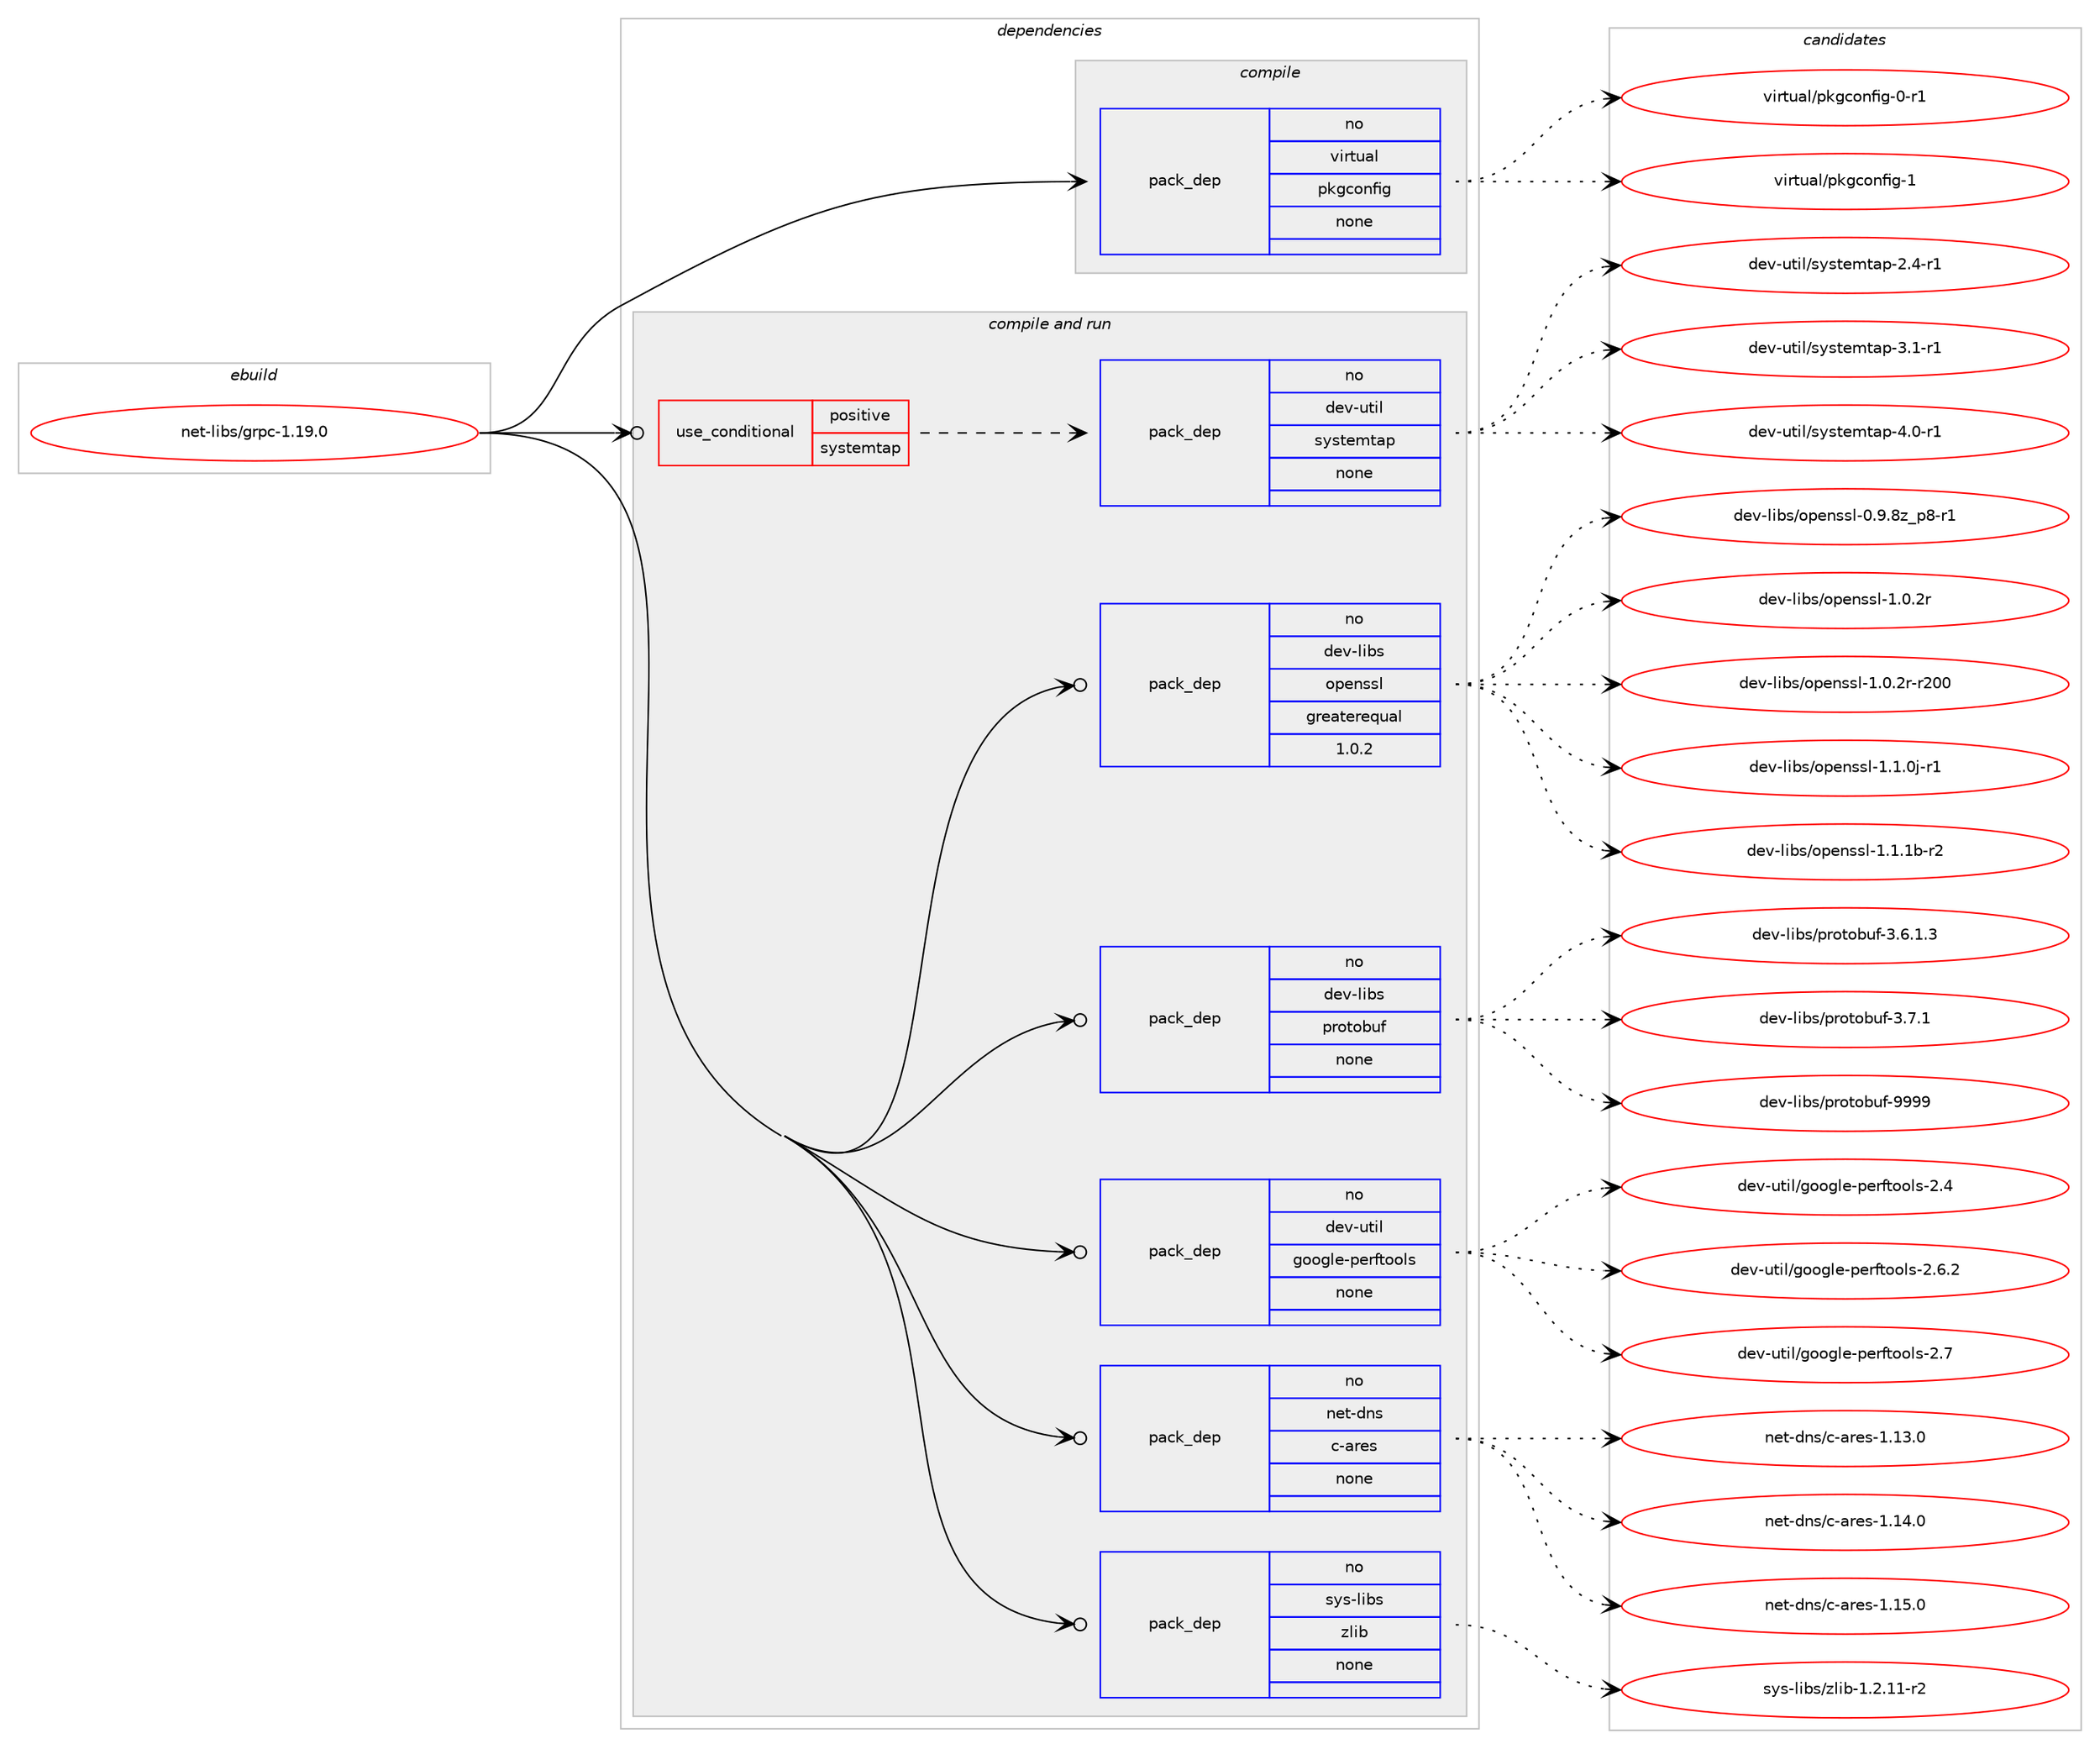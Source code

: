 digraph prolog {

# *************
# Graph options
# *************

newrank=true;
concentrate=true;
compound=true;
graph [rankdir=LR,fontname=Helvetica,fontsize=10,ranksep=1.5];#, ranksep=2.5, nodesep=0.2];
edge  [arrowhead=vee];
node  [fontname=Helvetica,fontsize=10];

# **********
# The ebuild
# **********

subgraph cluster_leftcol {
color=gray;
rank=same;
label=<<i>ebuild</i>>;
id [label="net-libs/grpc-1.19.0", color=red, width=4, href="../net-libs/grpc-1.19.0.svg"];
}

# ****************
# The dependencies
# ****************

subgraph cluster_midcol {
color=gray;
label=<<i>dependencies</i>>;
subgraph cluster_compile {
fillcolor="#eeeeee";
style=filled;
label=<<i>compile</i>>;
subgraph pack859 {
dependency954 [label=<<TABLE BORDER="0" CELLBORDER="1" CELLSPACING="0" CELLPADDING="4" WIDTH="220"><TR><TD ROWSPAN="6" CELLPADDING="30">pack_dep</TD></TR><TR><TD WIDTH="110">no</TD></TR><TR><TD>virtual</TD></TR><TR><TD>pkgconfig</TD></TR><TR><TD>none</TD></TR><TR><TD></TD></TR></TABLE>>, shape=none, color=blue];
}
id:e -> dependency954:w [weight=20,style="solid",arrowhead="vee"];
}
subgraph cluster_compileandrun {
fillcolor="#eeeeee";
style=filled;
label=<<i>compile and run</i>>;
subgraph cond89 {
dependency955 [label=<<TABLE BORDER="0" CELLBORDER="1" CELLSPACING="0" CELLPADDING="4"><TR><TD ROWSPAN="3" CELLPADDING="10">use_conditional</TD></TR><TR><TD>positive</TD></TR><TR><TD>systemtap</TD></TR></TABLE>>, shape=none, color=red];
subgraph pack860 {
dependency956 [label=<<TABLE BORDER="0" CELLBORDER="1" CELLSPACING="0" CELLPADDING="4" WIDTH="220"><TR><TD ROWSPAN="6" CELLPADDING="30">pack_dep</TD></TR><TR><TD WIDTH="110">no</TD></TR><TR><TD>dev-util</TD></TR><TR><TD>systemtap</TD></TR><TR><TD>none</TD></TR><TR><TD></TD></TR></TABLE>>, shape=none, color=blue];
}
dependency955:e -> dependency956:w [weight=20,style="dashed",arrowhead="vee"];
}
id:e -> dependency955:w [weight=20,style="solid",arrowhead="odotvee"];
subgraph pack861 {
dependency957 [label=<<TABLE BORDER="0" CELLBORDER="1" CELLSPACING="0" CELLPADDING="4" WIDTH="220"><TR><TD ROWSPAN="6" CELLPADDING="30">pack_dep</TD></TR><TR><TD WIDTH="110">no</TD></TR><TR><TD>dev-libs</TD></TR><TR><TD>openssl</TD></TR><TR><TD>greaterequal</TD></TR><TR><TD>1.0.2</TD></TR></TABLE>>, shape=none, color=blue];
}
id:e -> dependency957:w [weight=20,style="solid",arrowhead="odotvee"];
subgraph pack862 {
dependency958 [label=<<TABLE BORDER="0" CELLBORDER="1" CELLSPACING="0" CELLPADDING="4" WIDTH="220"><TR><TD ROWSPAN="6" CELLPADDING="30">pack_dep</TD></TR><TR><TD WIDTH="110">no</TD></TR><TR><TD>dev-libs</TD></TR><TR><TD>protobuf</TD></TR><TR><TD>none</TD></TR><TR><TD></TD></TR></TABLE>>, shape=none, color=blue];
}
id:e -> dependency958:w [weight=20,style="solid",arrowhead="odotvee"];
subgraph pack863 {
dependency959 [label=<<TABLE BORDER="0" CELLBORDER="1" CELLSPACING="0" CELLPADDING="4" WIDTH="220"><TR><TD ROWSPAN="6" CELLPADDING="30">pack_dep</TD></TR><TR><TD WIDTH="110">no</TD></TR><TR><TD>dev-util</TD></TR><TR><TD>google-perftools</TD></TR><TR><TD>none</TD></TR><TR><TD></TD></TR></TABLE>>, shape=none, color=blue];
}
id:e -> dependency959:w [weight=20,style="solid",arrowhead="odotvee"];
subgraph pack864 {
dependency960 [label=<<TABLE BORDER="0" CELLBORDER="1" CELLSPACING="0" CELLPADDING="4" WIDTH="220"><TR><TD ROWSPAN="6" CELLPADDING="30">pack_dep</TD></TR><TR><TD WIDTH="110">no</TD></TR><TR><TD>net-dns</TD></TR><TR><TD>c-ares</TD></TR><TR><TD>none</TD></TR><TR><TD></TD></TR></TABLE>>, shape=none, color=blue];
}
id:e -> dependency960:w [weight=20,style="solid",arrowhead="odotvee"];
subgraph pack865 {
dependency961 [label=<<TABLE BORDER="0" CELLBORDER="1" CELLSPACING="0" CELLPADDING="4" WIDTH="220"><TR><TD ROWSPAN="6" CELLPADDING="30">pack_dep</TD></TR><TR><TD WIDTH="110">no</TD></TR><TR><TD>sys-libs</TD></TR><TR><TD>zlib</TD></TR><TR><TD>none</TD></TR><TR><TD></TD></TR></TABLE>>, shape=none, color=blue];
}
id:e -> dependency961:w [weight=20,style="solid",arrowhead="odotvee"];
}
subgraph cluster_run {
fillcolor="#eeeeee";
style=filled;
label=<<i>run</i>>;
}
}

# **************
# The candidates
# **************

subgraph cluster_choices {
rank=same;
color=gray;
label=<<i>candidates</i>>;

subgraph choice859 {
color=black;
nodesep=1;
choice11810511411611797108471121071039911111010210510345484511449 [label="virtual/pkgconfig-0-r1", color=red, width=4,href="../virtual/pkgconfig-0-r1.svg"];
choice1181051141161179710847112107103991111101021051034549 [label="virtual/pkgconfig-1", color=red, width=4,href="../virtual/pkgconfig-1.svg"];
dependency954:e -> choice11810511411611797108471121071039911111010210510345484511449:w [style=dotted,weight="100"];
dependency954:e -> choice1181051141161179710847112107103991111101021051034549:w [style=dotted,weight="100"];
}
subgraph choice860 {
color=black;
nodesep=1;
choice100101118451171161051084711512111511610110911697112455046524511449 [label="dev-util/systemtap-2.4-r1", color=red, width=4,href="../dev-util/systemtap-2.4-r1.svg"];
choice100101118451171161051084711512111511610110911697112455146494511449 [label="dev-util/systemtap-3.1-r1", color=red, width=4,href="../dev-util/systemtap-3.1-r1.svg"];
choice100101118451171161051084711512111511610110911697112455246484511449 [label="dev-util/systemtap-4.0-r1", color=red, width=4,href="../dev-util/systemtap-4.0-r1.svg"];
dependency956:e -> choice100101118451171161051084711512111511610110911697112455046524511449:w [style=dotted,weight="100"];
dependency956:e -> choice100101118451171161051084711512111511610110911697112455146494511449:w [style=dotted,weight="100"];
dependency956:e -> choice100101118451171161051084711512111511610110911697112455246484511449:w [style=dotted,weight="100"];
}
subgraph choice861 {
color=black;
nodesep=1;
choice10010111845108105981154711111210111011511510845484657465612295112564511449 [label="dev-libs/openssl-0.9.8z_p8-r1", color=red, width=4,href="../dev-libs/openssl-0.9.8z_p8-r1.svg"];
choice100101118451081059811547111112101110115115108454946484650114 [label="dev-libs/openssl-1.0.2r", color=red, width=4,href="../dev-libs/openssl-1.0.2r.svg"];
choice10010111845108105981154711111210111011511510845494648465011445114504848 [label="dev-libs/openssl-1.0.2r-r200", color=red, width=4,href="../dev-libs/openssl-1.0.2r-r200.svg"];
choice1001011184510810598115471111121011101151151084549464946481064511449 [label="dev-libs/openssl-1.1.0j-r1", color=red, width=4,href="../dev-libs/openssl-1.1.0j-r1.svg"];
choice100101118451081059811547111112101110115115108454946494649984511450 [label="dev-libs/openssl-1.1.1b-r2", color=red, width=4,href="../dev-libs/openssl-1.1.1b-r2.svg"];
dependency957:e -> choice10010111845108105981154711111210111011511510845484657465612295112564511449:w [style=dotted,weight="100"];
dependency957:e -> choice100101118451081059811547111112101110115115108454946484650114:w [style=dotted,weight="100"];
dependency957:e -> choice10010111845108105981154711111210111011511510845494648465011445114504848:w [style=dotted,weight="100"];
dependency957:e -> choice1001011184510810598115471111121011101151151084549464946481064511449:w [style=dotted,weight="100"];
dependency957:e -> choice100101118451081059811547111112101110115115108454946494649984511450:w [style=dotted,weight="100"];
}
subgraph choice862 {
color=black;
nodesep=1;
choice100101118451081059811547112114111116111981171024551465446494651 [label="dev-libs/protobuf-3.6.1.3", color=red, width=4,href="../dev-libs/protobuf-3.6.1.3.svg"];
choice10010111845108105981154711211411111611198117102455146554649 [label="dev-libs/protobuf-3.7.1", color=red, width=4,href="../dev-libs/protobuf-3.7.1.svg"];
choice100101118451081059811547112114111116111981171024557575757 [label="dev-libs/protobuf-9999", color=red, width=4,href="../dev-libs/protobuf-9999.svg"];
dependency958:e -> choice100101118451081059811547112114111116111981171024551465446494651:w [style=dotted,weight="100"];
dependency958:e -> choice10010111845108105981154711211411111611198117102455146554649:w [style=dotted,weight="100"];
dependency958:e -> choice100101118451081059811547112114111116111981171024557575757:w [style=dotted,weight="100"];
}
subgraph choice863 {
color=black;
nodesep=1;
choice10010111845117116105108471031111111031081014511210111410211611111110811545504652 [label="dev-util/google-perftools-2.4", color=red, width=4,href="../dev-util/google-perftools-2.4.svg"];
choice100101118451171161051084710311111110310810145112101114102116111111108115455046544650 [label="dev-util/google-perftools-2.6.2", color=red, width=4,href="../dev-util/google-perftools-2.6.2.svg"];
choice10010111845117116105108471031111111031081014511210111410211611111110811545504655 [label="dev-util/google-perftools-2.7", color=red, width=4,href="../dev-util/google-perftools-2.7.svg"];
dependency959:e -> choice10010111845117116105108471031111111031081014511210111410211611111110811545504652:w [style=dotted,weight="100"];
dependency959:e -> choice100101118451171161051084710311111110310810145112101114102116111111108115455046544650:w [style=dotted,weight="100"];
dependency959:e -> choice10010111845117116105108471031111111031081014511210111410211611111110811545504655:w [style=dotted,weight="100"];
}
subgraph choice864 {
color=black;
nodesep=1;
choice110101116451001101154799459711410111545494649514648 [label="net-dns/c-ares-1.13.0", color=red, width=4,href="../net-dns/c-ares-1.13.0.svg"];
choice110101116451001101154799459711410111545494649524648 [label="net-dns/c-ares-1.14.0", color=red, width=4,href="../net-dns/c-ares-1.14.0.svg"];
choice110101116451001101154799459711410111545494649534648 [label="net-dns/c-ares-1.15.0", color=red, width=4,href="../net-dns/c-ares-1.15.0.svg"];
dependency960:e -> choice110101116451001101154799459711410111545494649514648:w [style=dotted,weight="100"];
dependency960:e -> choice110101116451001101154799459711410111545494649524648:w [style=dotted,weight="100"];
dependency960:e -> choice110101116451001101154799459711410111545494649534648:w [style=dotted,weight="100"];
}
subgraph choice865 {
color=black;
nodesep=1;
choice11512111545108105981154712210810598454946504649494511450 [label="sys-libs/zlib-1.2.11-r2", color=red, width=4,href="../sys-libs/zlib-1.2.11-r2.svg"];
dependency961:e -> choice11512111545108105981154712210810598454946504649494511450:w [style=dotted,weight="100"];
}
}

}
